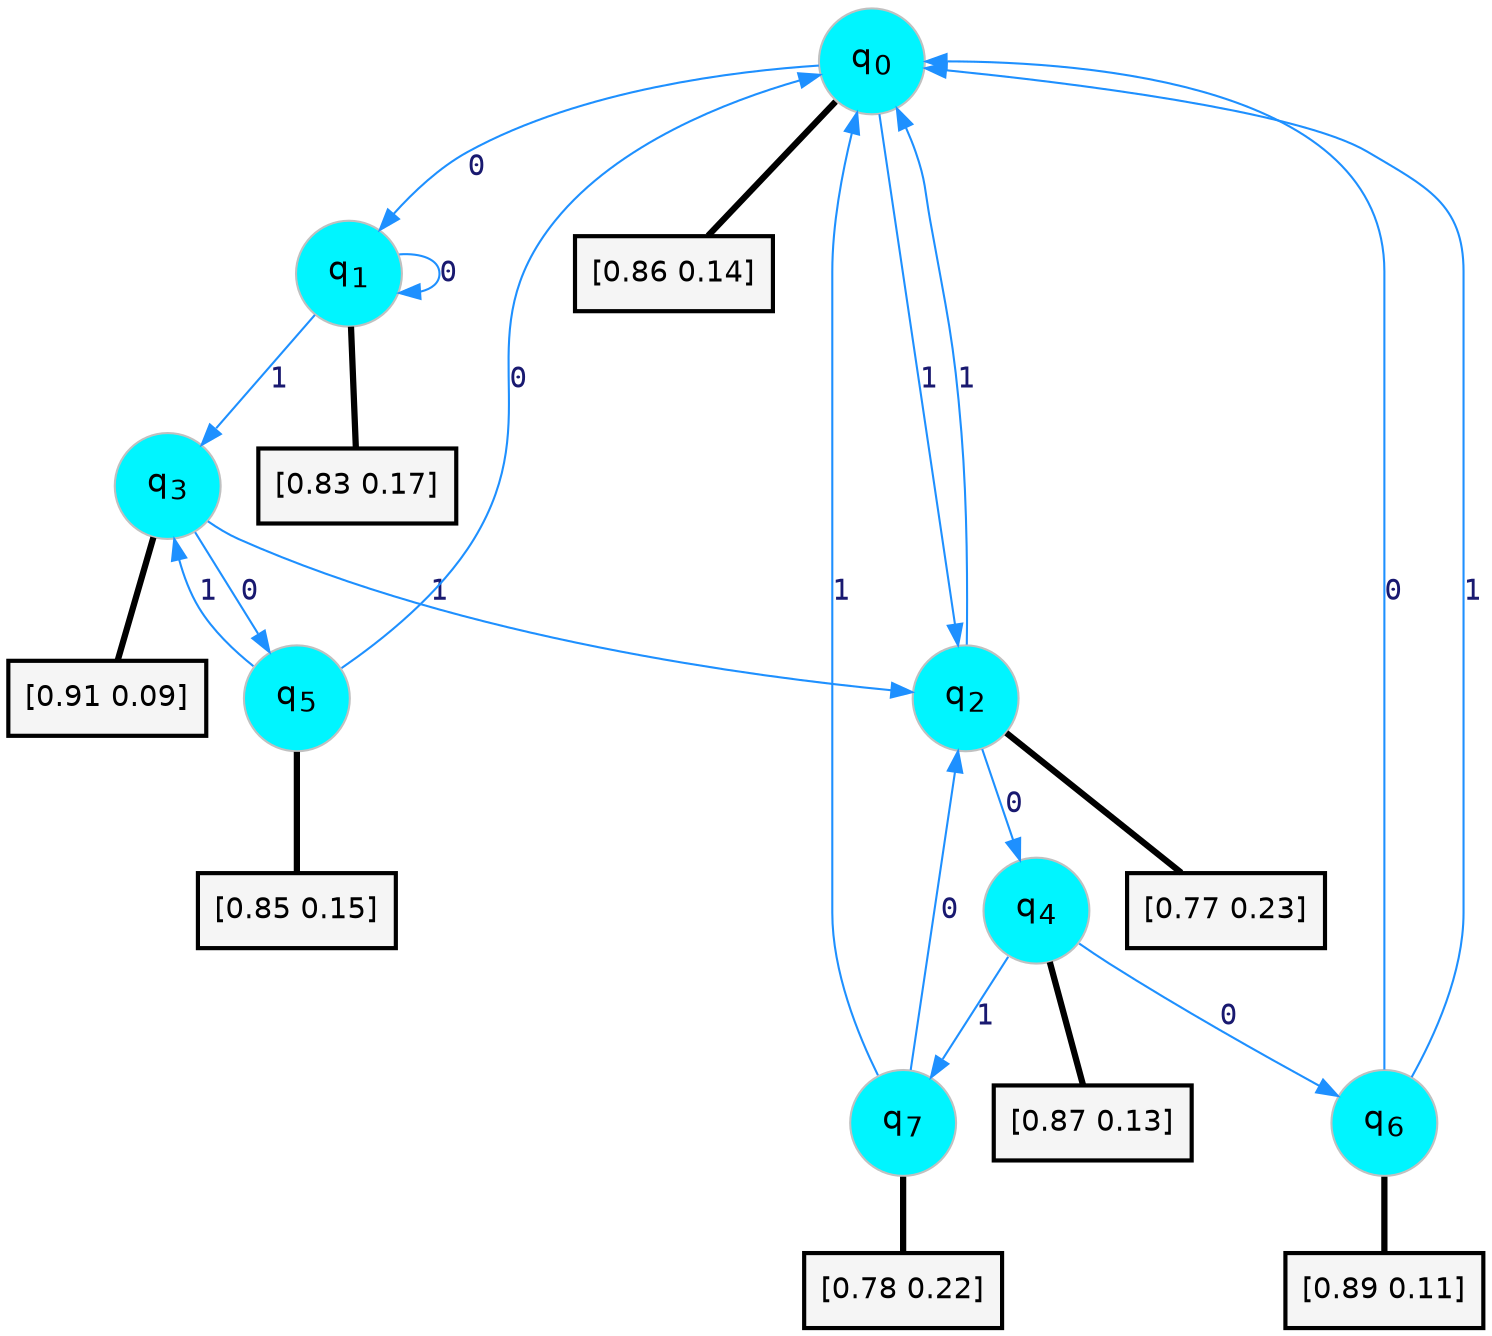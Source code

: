 digraph G {
graph [
bgcolor=transparent, dpi=300, rankdir=TD, size="40,25"];
node [
color=gray, fillcolor=turquoise1, fontcolor=black, fontname=Helvetica, fontsize=16, fontweight=bold, shape=circle, style=filled];
edge [
arrowsize=1, color=dodgerblue1, fontcolor=midnightblue, fontname=courier, fontweight=bold, penwidth=1, style=solid, weight=20];
0[label=<q<SUB>0</SUB>>];
1[label=<q<SUB>1</SUB>>];
2[label=<q<SUB>2</SUB>>];
3[label=<q<SUB>3</SUB>>];
4[label=<q<SUB>4</SUB>>];
5[label=<q<SUB>5</SUB>>];
6[label=<q<SUB>6</SUB>>];
7[label=<q<SUB>7</SUB>>];
8[label="[0.86 0.14]", shape=box,fontcolor=black, fontname=Helvetica, fontsize=14, penwidth=2, fillcolor=whitesmoke,color=black];
9[label="[0.83 0.17]", shape=box,fontcolor=black, fontname=Helvetica, fontsize=14, penwidth=2, fillcolor=whitesmoke,color=black];
10[label="[0.77 0.23]", shape=box,fontcolor=black, fontname=Helvetica, fontsize=14, penwidth=2, fillcolor=whitesmoke,color=black];
11[label="[0.91 0.09]", shape=box,fontcolor=black, fontname=Helvetica, fontsize=14, penwidth=2, fillcolor=whitesmoke,color=black];
12[label="[0.87 0.13]", shape=box,fontcolor=black, fontname=Helvetica, fontsize=14, penwidth=2, fillcolor=whitesmoke,color=black];
13[label="[0.85 0.15]", shape=box,fontcolor=black, fontname=Helvetica, fontsize=14, penwidth=2, fillcolor=whitesmoke,color=black];
14[label="[0.89 0.11]", shape=box,fontcolor=black, fontname=Helvetica, fontsize=14, penwidth=2, fillcolor=whitesmoke,color=black];
15[label="[0.78 0.22]", shape=box,fontcolor=black, fontname=Helvetica, fontsize=14, penwidth=2, fillcolor=whitesmoke,color=black];
0->1 [label=0];
0->2 [label=1];
0->8 [arrowhead=none, penwidth=3,color=black];
1->1 [label=0];
1->3 [label=1];
1->9 [arrowhead=none, penwidth=3,color=black];
2->4 [label=0];
2->0 [label=1];
2->10 [arrowhead=none, penwidth=3,color=black];
3->5 [label=0];
3->2 [label=1];
3->11 [arrowhead=none, penwidth=3,color=black];
4->6 [label=0];
4->7 [label=1];
4->12 [arrowhead=none, penwidth=3,color=black];
5->0 [label=0];
5->3 [label=1];
5->13 [arrowhead=none, penwidth=3,color=black];
6->0 [label=0];
6->0 [label=1];
6->14 [arrowhead=none, penwidth=3,color=black];
7->2 [label=0];
7->0 [label=1];
7->15 [arrowhead=none, penwidth=3,color=black];
}

